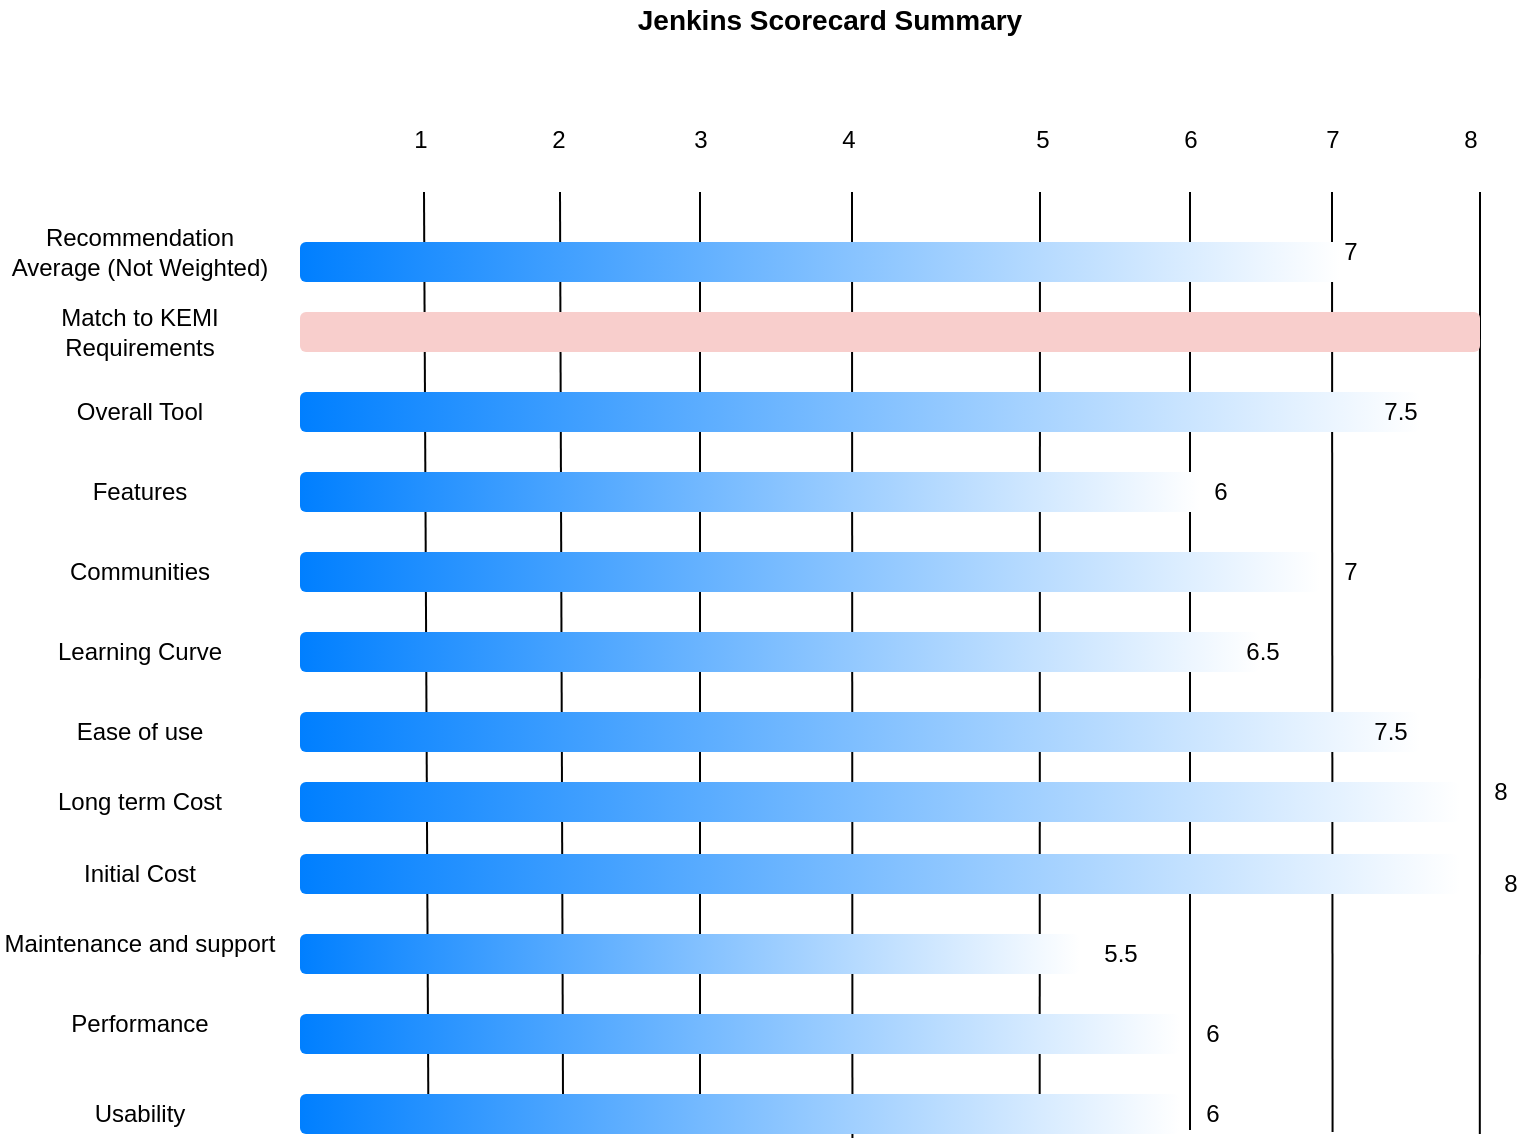 <mxfile version="14.4.3" type="github">
  <diagram id="1NnK4FntVjuG7IkbfHnp" name="Page-2">
    <mxGraphModel dx="1038" dy="580" grid="1" gridSize="10" guides="1" tooltips="1" connect="1" arrows="1" fold="1" page="1" pageScale="1" pageWidth="850" pageHeight="1100" math="0" shadow="0">
      <root>
        <mxCell id="PYVz5j9ludCQgyBBFUDJ-0" />
        <mxCell id="PYVz5j9ludCQgyBBFUDJ-1" parent="PYVz5j9ludCQgyBBFUDJ-0" />
        <mxCell id="4XuRCM-vg6RH9HbUGs0M-2" value="" style="endArrow=none;html=1;" parent="PYVz5j9ludCQgyBBFUDJ-1" edge="1">
          <mxGeometry width="50" height="50" relative="1" as="geometry">
            <mxPoint x="360" y="586" as="sourcePoint" />
            <mxPoint x="360" y="116" as="targetPoint" />
          </mxGeometry>
        </mxCell>
        <mxCell id="4XuRCM-vg6RH9HbUGs0M-3" value="" style="endArrow=none;html=1;exitX=0.458;exitY=1.15;exitDx=0;exitDy=0;exitPerimeter=0;" parent="PYVz5j9ludCQgyBBFUDJ-1" edge="1">
          <mxGeometry width="50" height="50" relative="1" as="geometry">
            <mxPoint x="436.22" y="589" as="sourcePoint" />
            <mxPoint x="436" y="116" as="targetPoint" />
          </mxGeometry>
        </mxCell>
        <mxCell id="4XuRCM-vg6RH9HbUGs0M-4" value="" style="endArrow=none;html=1;exitX=0.576;exitY=1;exitDx=0;exitDy=0;exitPerimeter=0;" parent="PYVz5j9ludCQgyBBFUDJ-1" edge="1">
          <mxGeometry width="50" height="50" relative="1" as="geometry">
            <mxPoint x="529.84" y="586" as="sourcePoint" />
            <mxPoint x="530" y="116" as="targetPoint" />
          </mxGeometry>
        </mxCell>
        <mxCell id="4XuRCM-vg6RH9HbUGs0M-5" value="" style="endArrow=none;html=1;" parent="PYVz5j9ludCQgyBBFUDJ-1" edge="1">
          <mxGeometry width="50" height="50" relative="1" as="geometry">
            <mxPoint x="605" y="585" as="sourcePoint" />
            <mxPoint x="605" y="116" as="targetPoint" />
          </mxGeometry>
        </mxCell>
        <mxCell id="4XuRCM-vg6RH9HbUGs0M-6" value="" style="endArrow=none;html=1;exitX=0.831;exitY=1;exitDx=0;exitDy=0;exitPerimeter=0;" parent="PYVz5j9ludCQgyBBFUDJ-1" edge="1">
          <mxGeometry width="50" height="50" relative="1" as="geometry">
            <mxPoint x="676.29" y="586" as="sourcePoint" />
            <mxPoint x="676" y="116" as="targetPoint" />
          </mxGeometry>
        </mxCell>
        <mxCell id="4XuRCM-vg6RH9HbUGs0M-7" value="" style="endArrow=none;html=1;exitX=0.949;exitY=1.05;exitDx=0;exitDy=0;exitPerimeter=0;" parent="PYVz5j9ludCQgyBBFUDJ-1" edge="1">
          <mxGeometry width="50" height="50" relative="1" as="geometry">
            <mxPoint x="749.91" y="587" as="sourcePoint" />
            <mxPoint x="750" y="116" as="targetPoint" />
          </mxGeometry>
        </mxCell>
        <mxCell id="4XuRCM-vg6RH9HbUGs0M-1" value="" style="endArrow=none;html=1;exitX=0.299;exitY=0.96;exitDx=0;exitDy=0;exitPerimeter=0;" parent="PYVz5j9ludCQgyBBFUDJ-1" source="vqcHQN7SjWcv624r8UiY-7" edge="1">
          <mxGeometry width="50" height="50" relative="1" as="geometry">
            <mxPoint x="290" y="446" as="sourcePoint" />
            <mxPoint x="290" y="116" as="targetPoint" />
          </mxGeometry>
        </mxCell>
        <mxCell id="4XuRCM-vg6RH9HbUGs0M-0" value="" style="endArrow=none;html=1;exitX=0.146;exitY=1;exitDx=0;exitDy=0;exitPerimeter=0;" parent="PYVz5j9ludCQgyBBFUDJ-1" source="vqcHQN7SjWcv624r8UiY-7" edge="1">
          <mxGeometry width="50" height="50" relative="1" as="geometry">
            <mxPoint x="212" y="589" as="sourcePoint" />
            <mxPoint x="222" y="116" as="targetPoint" />
          </mxGeometry>
        </mxCell>
        <mxCell id="Osk7ziK2DaWPhimZGtd--1" value="" style="rounded=1;whiteSpace=wrap;html=1;labelBackgroundColor=#ffffff;gradientDirection=west;gradientColor=#007FFF;dashed=1;dashPattern=1 4;strokeColor=none;" parent="PYVz5j9ludCQgyBBFUDJ-1" vertex="1">
          <mxGeometry x="160" y="141" width="520" height="20" as="geometry" />
        </mxCell>
        <mxCell id="Osk7ziK2DaWPhimZGtd--2" value="Match to KEMI Requirements" style="text;html=1;strokeColor=none;fillColor=none;align=center;verticalAlign=middle;whiteSpace=wrap;rounded=0;labelBackgroundColor=#ffffff;" parent="PYVz5j9ludCQgyBBFUDJ-1" vertex="1">
          <mxGeometry x="10" y="171" width="140" height="30" as="geometry" />
        </mxCell>
        <mxCell id="Osk7ziK2DaWPhimZGtd--4" value="Overall Tool" style="text;html=1;strokeColor=none;fillColor=none;align=center;verticalAlign=middle;whiteSpace=wrap;rounded=0;labelBackgroundColor=#ffffff;" parent="PYVz5j9ludCQgyBBFUDJ-1" vertex="1">
          <mxGeometry x="10" y="211" width="140" height="29" as="geometry" />
        </mxCell>
        <mxCell id="Osk7ziK2DaWPhimZGtd--5" value="Communities" style="text;html=1;strokeColor=none;fillColor=none;align=center;verticalAlign=middle;whiteSpace=wrap;rounded=0;labelBackgroundColor=#ffffff;" parent="PYVz5j9ludCQgyBBFUDJ-1" vertex="1">
          <mxGeometry x="10" y="291" width="140" height="30" as="geometry" />
        </mxCell>
        <mxCell id="Osk7ziK2DaWPhimZGtd--6" value="Features" style="text;html=1;strokeColor=none;fillColor=none;align=center;verticalAlign=middle;whiteSpace=wrap;rounded=0;labelBackgroundColor=#ffffff;" parent="PYVz5j9ludCQgyBBFUDJ-1" vertex="1">
          <mxGeometry x="10" y="251" width="140" height="30" as="geometry" />
        </mxCell>
        <mxCell id="Osk7ziK2DaWPhimZGtd--7" value="Learning Curve" style="text;html=1;strokeColor=none;fillColor=none;align=center;verticalAlign=middle;whiteSpace=wrap;rounded=0;labelBackgroundColor=#ffffff;" parent="PYVz5j9ludCQgyBBFUDJ-1" vertex="1">
          <mxGeometry x="10" y="331" width="140" height="30" as="geometry" />
        </mxCell>
        <mxCell id="Osk7ziK2DaWPhimZGtd--8" value="Long term Cost" style="text;html=1;strokeColor=none;fillColor=none;align=center;verticalAlign=middle;whiteSpace=wrap;rounded=0;labelBackgroundColor=#ffffff;" parent="PYVz5j9ludCQgyBBFUDJ-1" vertex="1">
          <mxGeometry x="10" y="406" width="140" height="30" as="geometry" />
        </mxCell>
        <mxCell id="Osk7ziK2DaWPhimZGtd--9" value="Ease of use" style="text;html=1;strokeColor=none;fillColor=none;align=center;verticalAlign=middle;whiteSpace=wrap;rounded=0;labelBackgroundColor=#ffffff;" parent="PYVz5j9ludCQgyBBFUDJ-1" vertex="1">
          <mxGeometry x="10" y="371" width="140" height="30" as="geometry" />
        </mxCell>
        <mxCell id="Osk7ziK2DaWPhimZGtd--10" value="Recommendation Average (Not Weighted)" style="text;html=1;strokeColor=none;fillColor=none;align=center;verticalAlign=middle;whiteSpace=wrap;rounded=0;labelBackgroundColor=#ffffff;" parent="PYVz5j9ludCQgyBBFUDJ-1" vertex="1">
          <mxGeometry x="10" y="131" width="140" height="30" as="geometry" />
        </mxCell>
        <mxCell id="Osk7ziK2DaWPhimZGtd--15" value="" style="rounded=1;whiteSpace=wrap;html=1;labelBackgroundColor=#ffffff;gradientDirection=west;dashed=1;dashPattern=1 4;fillColor=#f8cecc;strokeColor=none;" parent="PYVz5j9ludCQgyBBFUDJ-1" vertex="1">
          <mxGeometry x="160" y="176" width="590" height="20" as="geometry" />
        </mxCell>
        <mxCell id="Osk7ziK2DaWPhimZGtd--16" value="" style="rounded=1;whiteSpace=wrap;html=1;labelBackgroundColor=#ffffff;gradientDirection=west;gradientColor=#007FFF;dashed=1;dashPattern=1 4;strokeColor=none;" parent="PYVz5j9ludCQgyBBFUDJ-1" vertex="1">
          <mxGeometry x="160" y="216" width="560" height="20" as="geometry" />
        </mxCell>
        <mxCell id="Osk7ziK2DaWPhimZGtd--17" value="" style="rounded=1;whiteSpace=wrap;html=1;labelBackgroundColor=#ffffff;gradientDirection=west;gradientColor=#007FFF;dashed=1;dashPattern=1 4;strokeColor=none;" parent="PYVz5j9ludCQgyBBFUDJ-1" vertex="1">
          <mxGeometry x="160" y="256" width="450" height="20" as="geometry" />
        </mxCell>
        <mxCell id="Osk7ziK2DaWPhimZGtd--18" value="" style="rounded=1;whiteSpace=wrap;html=1;labelBackgroundColor=#ffffff;gradientDirection=west;gradientColor=#007FFF;dashed=1;dashPattern=1 4;strokeColor=none;" parent="PYVz5j9ludCQgyBBFUDJ-1" vertex="1">
          <mxGeometry x="160" y="296" width="510" height="20" as="geometry" />
        </mxCell>
        <mxCell id="Osk7ziK2DaWPhimZGtd--19" value="" style="rounded=1;whiteSpace=wrap;html=1;labelBackgroundColor=#ffffff;gradientDirection=west;gradientColor=#007FFF;dashed=1;dashPattern=1 4;strokeColor=none;" parent="PYVz5j9ludCQgyBBFUDJ-1" vertex="1">
          <mxGeometry x="160" y="336" width="480" height="20" as="geometry" />
        </mxCell>
        <mxCell id="Osk7ziK2DaWPhimZGtd--21" value="" style="rounded=1;whiteSpace=wrap;html=1;labelBackgroundColor=#ffffff;gradientDirection=west;gradientColor=#007FFF;dashed=1;dashPattern=1 4;strokeColor=none;" parent="PYVz5j9ludCQgyBBFUDJ-1" vertex="1">
          <mxGeometry x="160" y="376" width="560" height="20" as="geometry" />
        </mxCell>
        <mxCell id="Osk7ziK2DaWPhimZGtd--22" value="" style="rounded=1;whiteSpace=wrap;html=1;labelBackgroundColor=#ffffff;gradientDirection=west;gradientColor=#007FFF;dashed=1;dashPattern=1 4;strokeColor=none;" parent="PYVz5j9ludCQgyBBFUDJ-1" vertex="1">
          <mxGeometry x="160" y="411" width="580" height="20" as="geometry" />
        </mxCell>
        <mxCell id="vqcHQN7SjWcv624r8UiY-0" value="Initial Cost" style="text;html=1;strokeColor=none;fillColor=none;align=center;verticalAlign=middle;whiteSpace=wrap;rounded=0;labelBackgroundColor=#ffffff;" parent="PYVz5j9ludCQgyBBFUDJ-1" vertex="1">
          <mxGeometry x="10" y="442" width="140" height="30" as="geometry" />
        </mxCell>
        <mxCell id="vqcHQN7SjWcv624r8UiY-1" value="Maintenance and support" style="text;html=1;strokeColor=none;fillColor=none;align=center;verticalAlign=middle;whiteSpace=wrap;rounded=0;labelBackgroundColor=#ffffff;" parent="PYVz5j9ludCQgyBBFUDJ-1" vertex="1">
          <mxGeometry x="10" y="477" width="140" height="30" as="geometry" />
        </mxCell>
        <mxCell id="vqcHQN7SjWcv624r8UiY-2" value="Performance" style="text;html=1;strokeColor=none;fillColor=none;align=center;verticalAlign=middle;whiteSpace=wrap;rounded=0;labelBackgroundColor=#ffffff;" parent="PYVz5j9ludCQgyBBFUDJ-1" vertex="1">
          <mxGeometry x="10" y="517" width="140" height="30" as="geometry" />
        </mxCell>
        <mxCell id="vqcHQN7SjWcv624r8UiY-3" value="Usability" style="text;html=1;strokeColor=none;fillColor=none;align=center;verticalAlign=middle;whiteSpace=wrap;rounded=0;labelBackgroundColor=#ffffff;" parent="PYVz5j9ludCQgyBBFUDJ-1" vertex="1">
          <mxGeometry x="10" y="562" width="140" height="30" as="geometry" />
        </mxCell>
        <mxCell id="vqcHQN7SjWcv624r8UiY-4" value="" style="rounded=1;whiteSpace=wrap;html=1;labelBackgroundColor=#ffffff;gradientDirection=west;gradientColor=#007FFF;dashed=1;dashPattern=1 4;strokeColor=none;" parent="PYVz5j9ludCQgyBBFUDJ-1" vertex="1">
          <mxGeometry x="160" y="447" width="580" height="20" as="geometry" />
        </mxCell>
        <mxCell id="vqcHQN7SjWcv624r8UiY-5" value="" style="rounded=1;whiteSpace=wrap;html=1;labelBackgroundColor=#ffffff;gradientDirection=west;gradientColor=#007FFF;dashed=1;dashPattern=1 4;strokeColor=none;" parent="PYVz5j9ludCQgyBBFUDJ-1" vertex="1">
          <mxGeometry x="160" y="487" width="390" height="20" as="geometry" />
        </mxCell>
        <mxCell id="vqcHQN7SjWcv624r8UiY-6" value="" style="rounded=1;whiteSpace=wrap;html=1;labelBackgroundColor=#ffffff;gradientDirection=west;gradientColor=#007FFF;dashed=1;dashPattern=1 4;strokeColor=none;" parent="PYVz5j9ludCQgyBBFUDJ-1" vertex="1">
          <mxGeometry x="160" y="527" width="440" height="20" as="geometry" />
        </mxCell>
        <mxCell id="vqcHQN7SjWcv624r8UiY-7" value="" style="rounded=1;whiteSpace=wrap;html=1;labelBackgroundColor=#ffffff;gradientDirection=west;gradientColor=#007FFF;dashed=1;dashPattern=1 4;strokeColor=none;" parent="PYVz5j9ludCQgyBBFUDJ-1" vertex="1">
          <mxGeometry x="160" y="567" width="440" height="20" as="geometry" />
        </mxCell>
        <mxCell id="vqcHQN7SjWcv624r8UiY-8" value="&lt;b&gt;&lt;font style=&quot;font-size: 14px&quot;&gt;Jenkins Scorecard Summary&lt;/font&gt;&lt;/b&gt;" style="text;html=1;strokeColor=none;fillColor=none;align=center;verticalAlign=middle;whiteSpace=wrap;rounded=0;" parent="PYVz5j9ludCQgyBBFUDJ-1" vertex="1">
          <mxGeometry x="320" y="20" width="210" height="20" as="geometry" />
        </mxCell>
        <mxCell id="D3MsCLTrwJGYaCb36qmm-1" value="1" style="text;html=1;align=center;verticalAlign=middle;resizable=0;points=[];autosize=1;" vertex="1" parent="PYVz5j9ludCQgyBBFUDJ-1">
          <mxGeometry x="210" y="80" width="20" height="20" as="geometry" />
        </mxCell>
        <mxCell id="D3MsCLTrwJGYaCb36qmm-2" value="2&lt;span style=&quot;color: rgba(0 , 0 , 0 , 0) ; font-family: monospace ; font-size: 0px&quot;&gt;%3CmxGraphModel%3E%3Croot%3E%3CmxCell%20id%3D%220%22%2F%3E%3CmxCell%20id%3D%221%22%20parent%3D%220%22%2F%3E%3CmxCell%20id%3D%222%22%20value%3D%221%22%20style%3D%22text%3Bhtml%3D1%3Balign%3Dcenter%3BverticalAlign%3Dmiddle%3Bresizable%3D0%3Bpoints%3D%5B%5D%3Bautosize%3D1%3B%22%20vertex%3D%221%22%20parent%3D%221%22%3E%3CmxGeometry%20x%3D%22210%22%20y%3D%2280%22%20width%3D%2220%22%20height%3D%2220%22%20as%3D%22geometry%22%2F%3E%3C%2FmxCell%3E%3C%2Froot%3E%3C%2FmxGraphModel%3E&lt;/span&gt;" style="text;html=1;align=center;verticalAlign=middle;resizable=0;points=[];autosize=1;" vertex="1" parent="PYVz5j9ludCQgyBBFUDJ-1">
          <mxGeometry x="279" y="80" width="20" height="20" as="geometry" />
        </mxCell>
        <mxCell id="D3MsCLTrwJGYaCb36qmm-3" value="3" style="text;html=1;align=center;verticalAlign=middle;resizable=0;points=[];autosize=1;" vertex="1" parent="PYVz5j9ludCQgyBBFUDJ-1">
          <mxGeometry x="350" y="80" width="20" height="20" as="geometry" />
        </mxCell>
        <mxCell id="D3MsCLTrwJGYaCb36qmm-4" value="4" style="text;html=1;align=center;verticalAlign=middle;resizable=0;points=[];autosize=1;" vertex="1" parent="PYVz5j9ludCQgyBBFUDJ-1">
          <mxGeometry x="424" y="80" width="20" height="20" as="geometry" />
        </mxCell>
        <mxCell id="D3MsCLTrwJGYaCb36qmm-7" value="5" style="text;html=1;align=center;verticalAlign=middle;resizable=0;points=[];autosize=1;" vertex="1" parent="PYVz5j9ludCQgyBBFUDJ-1">
          <mxGeometry x="521" y="80" width="20" height="20" as="geometry" />
        </mxCell>
        <mxCell id="D3MsCLTrwJGYaCb36qmm-8" value="6" style="text;html=1;align=center;verticalAlign=middle;resizable=0;points=[];autosize=1;" vertex="1" parent="PYVz5j9ludCQgyBBFUDJ-1">
          <mxGeometry x="595" y="80" width="20" height="20" as="geometry" />
        </mxCell>
        <mxCell id="D3MsCLTrwJGYaCb36qmm-9" value="7" style="text;html=1;align=center;verticalAlign=middle;resizable=0;points=[];autosize=1;" vertex="1" parent="PYVz5j9ludCQgyBBFUDJ-1">
          <mxGeometry x="666" y="80" width="20" height="20" as="geometry" />
        </mxCell>
        <mxCell id="D3MsCLTrwJGYaCb36qmm-10" value="8" style="text;html=1;align=center;verticalAlign=middle;resizable=0;points=[];autosize=1;" vertex="1" parent="PYVz5j9ludCQgyBBFUDJ-1">
          <mxGeometry x="735" y="80" width="20" height="20" as="geometry" />
        </mxCell>
        <mxCell id="D3MsCLTrwJGYaCb36qmm-11" value="7" style="text;html=1;align=center;verticalAlign=middle;resizable=0;points=[];autosize=1;" vertex="1" parent="PYVz5j9ludCQgyBBFUDJ-1">
          <mxGeometry x="675" y="136" width="20" height="20" as="geometry" />
        </mxCell>
        <mxCell id="D3MsCLTrwJGYaCb36qmm-12" value="7.5" style="text;html=1;align=center;verticalAlign=middle;resizable=0;points=[];autosize=1;" vertex="1" parent="PYVz5j9ludCQgyBBFUDJ-1">
          <mxGeometry x="695" y="215.5" width="30" height="20" as="geometry" />
        </mxCell>
        <mxCell id="D3MsCLTrwJGYaCb36qmm-13" value="6" style="text;html=1;align=center;verticalAlign=middle;resizable=0;points=[];autosize=1;" vertex="1" parent="PYVz5j9ludCQgyBBFUDJ-1">
          <mxGeometry x="610" y="256" width="20" height="20" as="geometry" />
        </mxCell>
        <mxCell id="D3MsCLTrwJGYaCb36qmm-14" value="7" style="text;html=1;align=center;verticalAlign=middle;resizable=0;points=[];autosize=1;" vertex="1" parent="PYVz5j9ludCQgyBBFUDJ-1">
          <mxGeometry x="675" y="296" width="20" height="20" as="geometry" />
        </mxCell>
        <mxCell id="D3MsCLTrwJGYaCb36qmm-15" value="6.5" style="text;html=1;align=center;verticalAlign=middle;resizable=0;points=[];autosize=1;" vertex="1" parent="PYVz5j9ludCQgyBBFUDJ-1">
          <mxGeometry x="626" y="336" width="30" height="20" as="geometry" />
        </mxCell>
        <mxCell id="D3MsCLTrwJGYaCb36qmm-16" value="7.5" style="text;html=1;align=center;verticalAlign=middle;resizable=0;points=[];autosize=1;" vertex="1" parent="PYVz5j9ludCQgyBBFUDJ-1">
          <mxGeometry x="690" y="376" width="30" height="20" as="geometry" />
        </mxCell>
        <mxCell id="D3MsCLTrwJGYaCb36qmm-18" value="5.5" style="text;html=1;align=center;verticalAlign=middle;resizable=0;points=[];autosize=1;" vertex="1" parent="PYVz5j9ludCQgyBBFUDJ-1">
          <mxGeometry x="555" y="487" width="30" height="20" as="geometry" />
        </mxCell>
        <mxCell id="D3MsCLTrwJGYaCb36qmm-20" value="8" style="text;html=1;align=center;verticalAlign=middle;resizable=0;points=[];autosize=1;" vertex="1" parent="PYVz5j9ludCQgyBBFUDJ-1">
          <mxGeometry x="750" y="406" width="20" height="20" as="geometry" />
        </mxCell>
        <mxCell id="D3MsCLTrwJGYaCb36qmm-21" value="8" style="text;html=1;align=center;verticalAlign=middle;resizable=0;points=[];autosize=1;" vertex="1" parent="PYVz5j9ludCQgyBBFUDJ-1">
          <mxGeometry x="755" y="452" width="20" height="20" as="geometry" />
        </mxCell>
        <mxCell id="D3MsCLTrwJGYaCb36qmm-24" value="6" style="text;html=1;align=center;verticalAlign=middle;resizable=0;points=[];autosize=1;" vertex="1" parent="PYVz5j9ludCQgyBBFUDJ-1">
          <mxGeometry x="606" y="527" width="20" height="20" as="geometry" />
        </mxCell>
        <mxCell id="D3MsCLTrwJGYaCb36qmm-25" value="6" style="text;html=1;align=center;verticalAlign=middle;resizable=0;points=[];autosize=1;" vertex="1" parent="PYVz5j9ludCQgyBBFUDJ-1">
          <mxGeometry x="606" y="567" width="20" height="20" as="geometry" />
        </mxCell>
      </root>
    </mxGraphModel>
  </diagram>
</mxfile>

